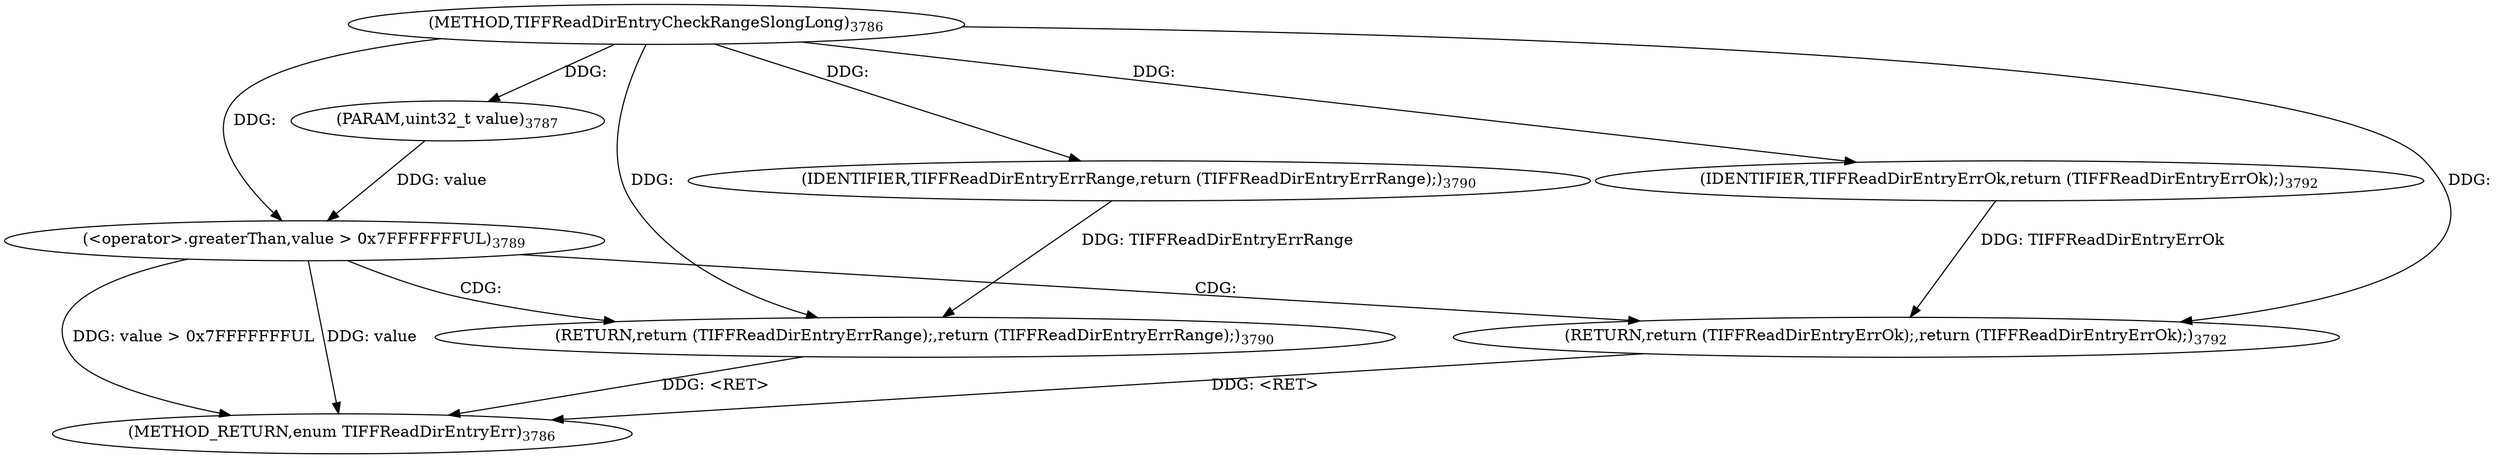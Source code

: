 digraph "TIFFReadDirEntryCheckRangeSlongLong" {  
"87857" [label = <(METHOD,TIFFReadDirEntryCheckRangeSlongLong)<SUB>3786</SUB>> ]
"87871" [label = <(METHOD_RETURN,enum TIFFReadDirEntryErr)<SUB>3786</SUB>> ]
"87858" [label = <(PARAM,uint32_t value)<SUB>3787</SUB>> ]
"87861" [label = <(&lt;operator&gt;.greaterThan,value &gt; 0x7FFFFFFFUL)<SUB>3789</SUB>> ]
"87865" [label = <(RETURN,return (TIFFReadDirEntryErrRange);,return (TIFFReadDirEntryErrRange);)<SUB>3790</SUB>> ]
"87866" [label = <(IDENTIFIER,TIFFReadDirEntryErrRange,return (TIFFReadDirEntryErrRange);)<SUB>3790</SUB>> ]
"87869" [label = <(RETURN,return (TIFFReadDirEntryErrOk);,return (TIFFReadDirEntryErrOk);)<SUB>3792</SUB>> ]
"87870" [label = <(IDENTIFIER,TIFFReadDirEntryErrOk,return (TIFFReadDirEntryErrOk);)<SUB>3792</SUB>> ]
  "87865" -> "87871"  [ label = "DDG: &lt;RET&gt;"] 
  "87869" -> "87871"  [ label = "DDG: &lt;RET&gt;"] 
  "87861" -> "87871"  [ label = "DDG: value"] 
  "87861" -> "87871"  [ label = "DDG: value &gt; 0x7FFFFFFFUL"] 
  "87857" -> "87858"  [ label = "DDG: "] 
  "87858" -> "87861"  [ label = "DDG: value"] 
  "87857" -> "87861"  [ label = "DDG: "] 
  "87866" -> "87865"  [ label = "DDG: TIFFReadDirEntryErrRange"] 
  "87857" -> "87865"  [ label = "DDG: "] 
  "87857" -> "87866"  [ label = "DDG: "] 
  "87870" -> "87869"  [ label = "DDG: TIFFReadDirEntryErrOk"] 
  "87857" -> "87869"  [ label = "DDG: "] 
  "87857" -> "87870"  [ label = "DDG: "] 
  "87861" -> "87865"  [ label = "CDG: "] 
  "87861" -> "87869"  [ label = "CDG: "] 
}
